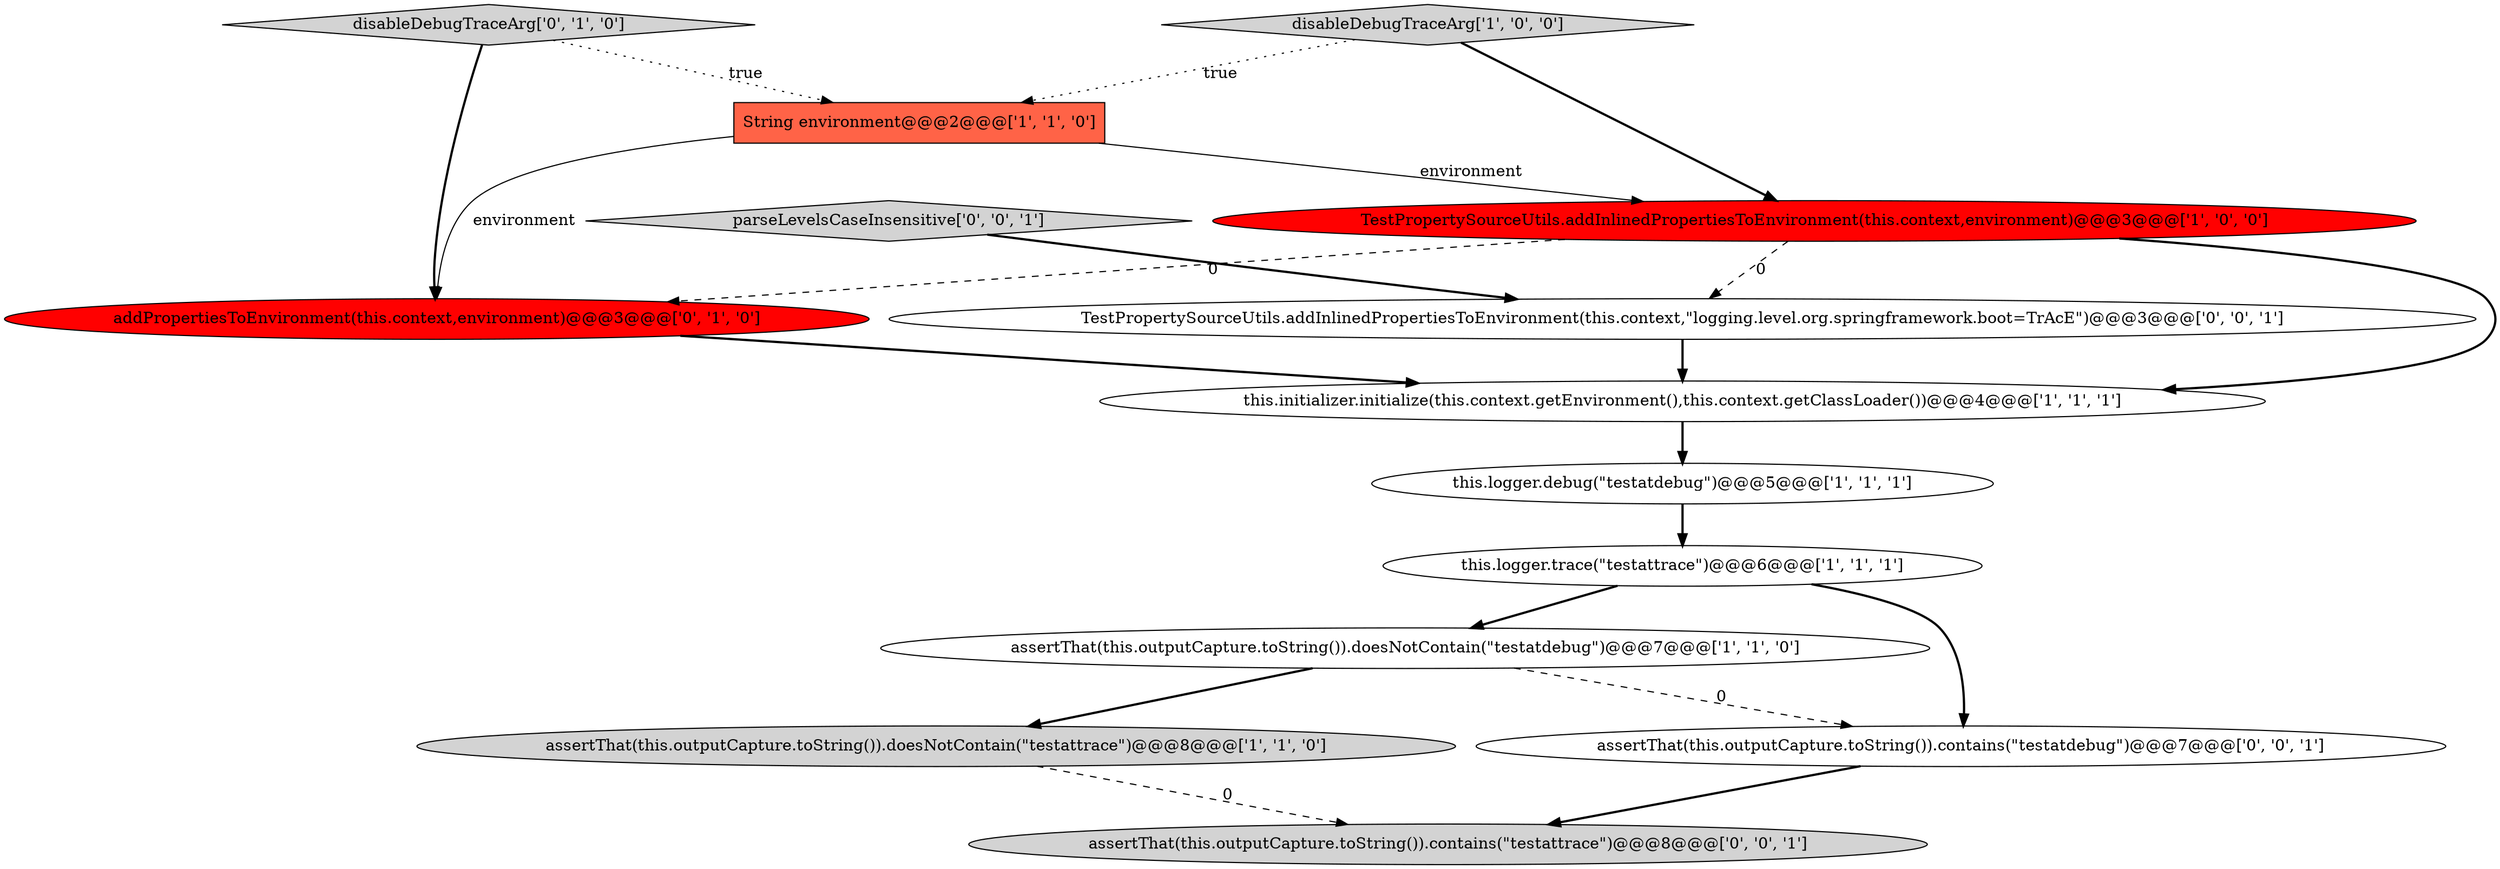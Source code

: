 digraph {
9 [style = filled, label = "addPropertiesToEnvironment(this.context,environment)@@@3@@@['0', '1', '0']", fillcolor = red, shape = ellipse image = "AAA1AAABBB2BBB"];
4 [style = filled, label = "this.logger.debug(\"testatdebug\")@@@5@@@['1', '1', '1']", fillcolor = white, shape = ellipse image = "AAA0AAABBB1BBB"];
13 [style = filled, label = "assertThat(this.outputCapture.toString()).contains(\"testattrace\")@@@8@@@['0', '0', '1']", fillcolor = lightgray, shape = ellipse image = "AAA0AAABBB3BBB"];
7 [style = filled, label = "disableDebugTraceArg['1', '0', '0']", fillcolor = lightgray, shape = diamond image = "AAA0AAABBB1BBB"];
6 [style = filled, label = "String environment@@@2@@@['1', '1', '0']", fillcolor = tomato, shape = box image = "AAA0AAABBB1BBB"];
11 [style = filled, label = "assertThat(this.outputCapture.toString()).contains(\"testatdebug\")@@@7@@@['0', '0', '1']", fillcolor = white, shape = ellipse image = "AAA0AAABBB3BBB"];
12 [style = filled, label = "parseLevelsCaseInsensitive['0', '0', '1']", fillcolor = lightgray, shape = diamond image = "AAA0AAABBB3BBB"];
5 [style = filled, label = "TestPropertySourceUtils.addInlinedPropertiesToEnvironment(this.context,environment)@@@3@@@['1', '0', '0']", fillcolor = red, shape = ellipse image = "AAA1AAABBB1BBB"];
8 [style = filled, label = "disableDebugTraceArg['0', '1', '0']", fillcolor = lightgray, shape = diamond image = "AAA0AAABBB2BBB"];
10 [style = filled, label = "TestPropertySourceUtils.addInlinedPropertiesToEnvironment(this.context,\"logging.level.org.springframework.boot=TrAcE\")@@@3@@@['0', '0', '1']", fillcolor = white, shape = ellipse image = "AAA0AAABBB3BBB"];
2 [style = filled, label = "assertThat(this.outputCapture.toString()).doesNotContain(\"testatdebug\")@@@7@@@['1', '1', '0']", fillcolor = white, shape = ellipse image = "AAA0AAABBB1BBB"];
0 [style = filled, label = "assertThat(this.outputCapture.toString()).doesNotContain(\"testattrace\")@@@8@@@['1', '1', '0']", fillcolor = lightgray, shape = ellipse image = "AAA0AAABBB1BBB"];
1 [style = filled, label = "this.logger.trace(\"testattrace\")@@@6@@@['1', '1', '1']", fillcolor = white, shape = ellipse image = "AAA0AAABBB1BBB"];
3 [style = filled, label = "this.initializer.initialize(this.context.getEnvironment(),this.context.getClassLoader())@@@4@@@['1', '1', '1']", fillcolor = white, shape = ellipse image = "AAA0AAABBB1BBB"];
5->3 [style = bold, label=""];
9->3 [style = bold, label=""];
2->11 [style = dashed, label="0"];
10->3 [style = bold, label=""];
7->6 [style = dotted, label="true"];
4->1 [style = bold, label=""];
1->2 [style = bold, label=""];
2->0 [style = bold, label=""];
7->5 [style = bold, label=""];
12->10 [style = bold, label=""];
8->6 [style = dotted, label="true"];
1->11 [style = bold, label=""];
5->9 [style = dashed, label="0"];
5->10 [style = dashed, label="0"];
6->9 [style = solid, label="environment"];
3->4 [style = bold, label=""];
0->13 [style = dashed, label="0"];
11->13 [style = bold, label=""];
6->5 [style = solid, label="environment"];
8->9 [style = bold, label=""];
}
